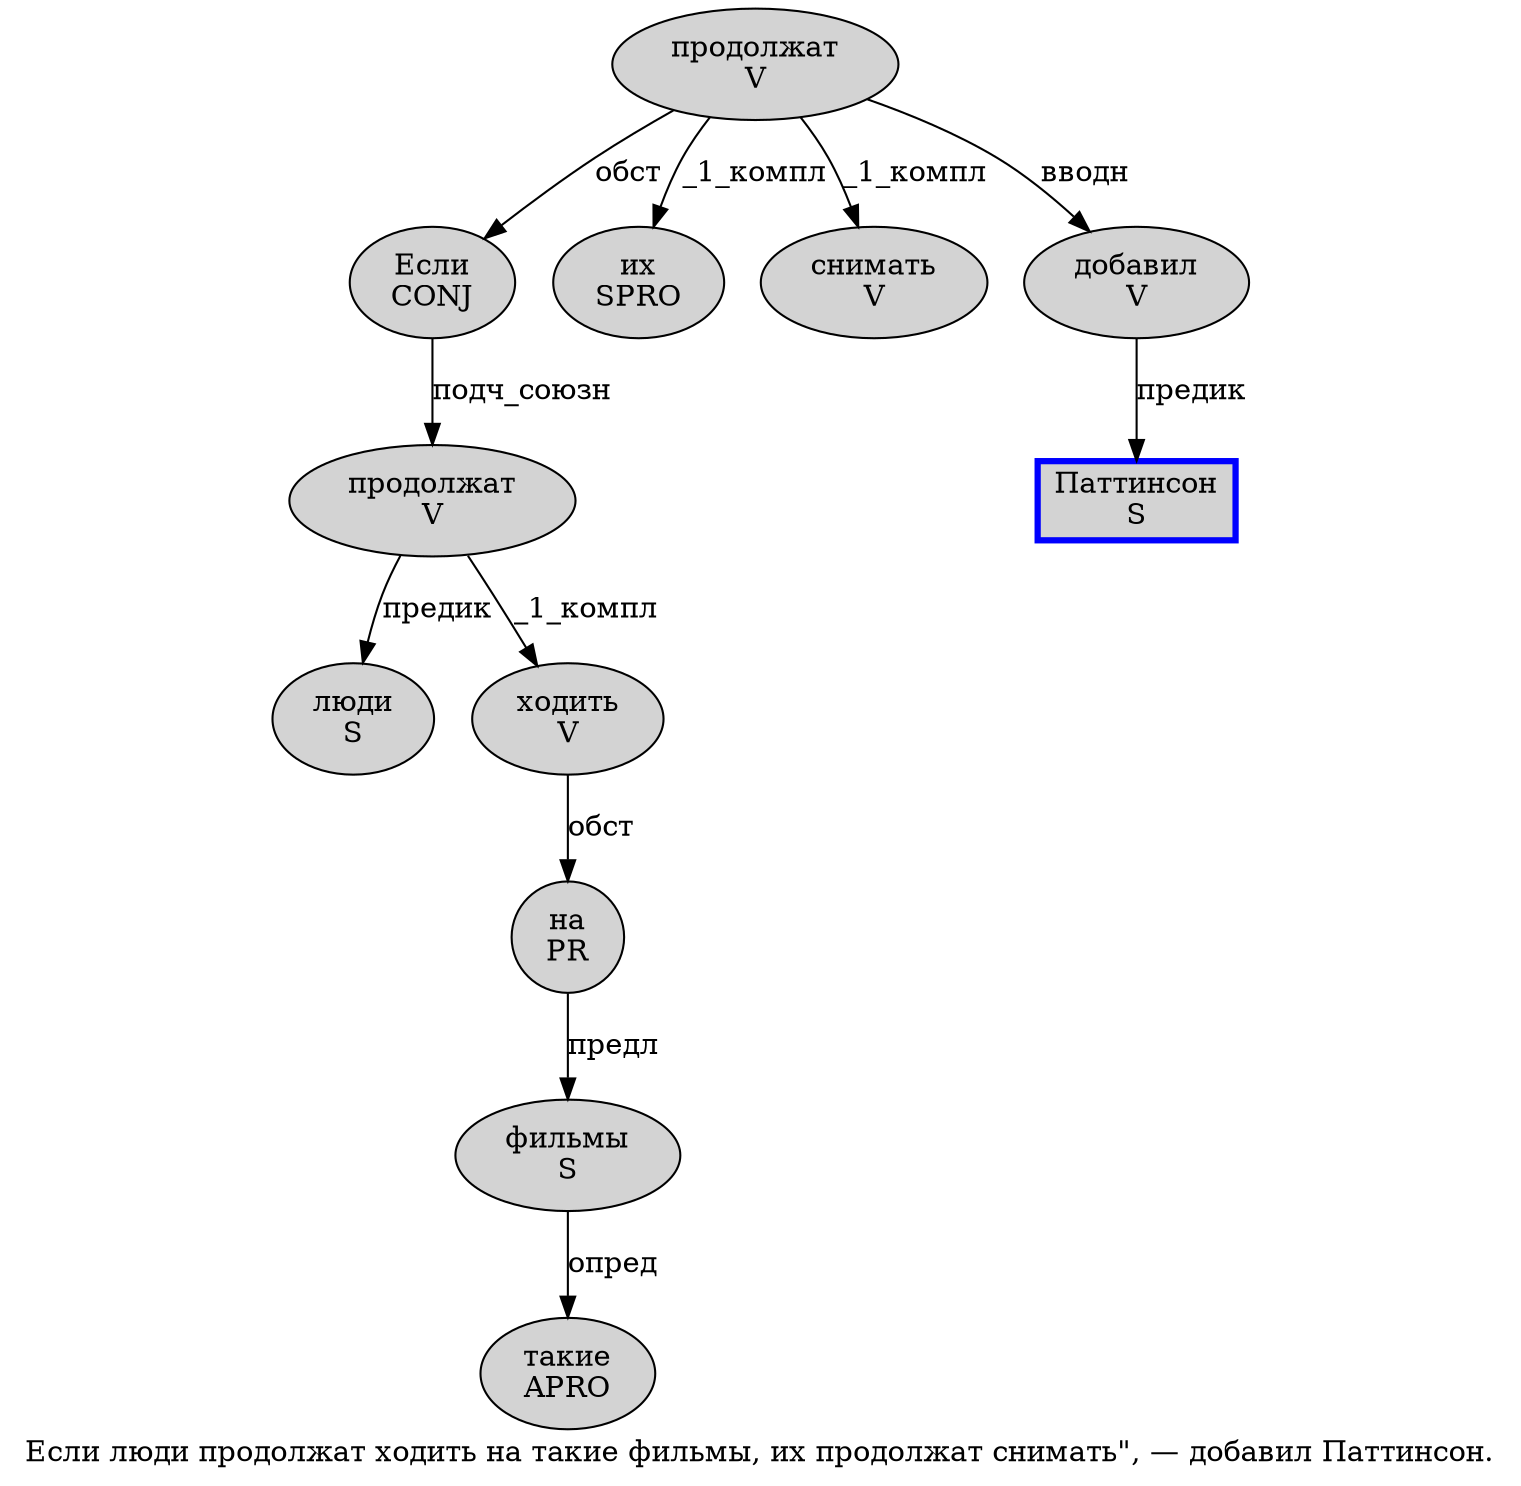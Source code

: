 digraph SENTENCE_691 {
	graph [label="Если люди продолжат ходить на такие фильмы, их продолжат снимать\", — добавил Паттинсон."]
	node [style=filled]
		0 [label="Если
CONJ" color="" fillcolor=lightgray penwidth=1 shape=ellipse]
		1 [label="люди
S" color="" fillcolor=lightgray penwidth=1 shape=ellipse]
		2 [label="продолжат
V" color="" fillcolor=lightgray penwidth=1 shape=ellipse]
		3 [label="ходить
V" color="" fillcolor=lightgray penwidth=1 shape=ellipse]
		4 [label="на
PR" color="" fillcolor=lightgray penwidth=1 shape=ellipse]
		5 [label="такие
APRO" color="" fillcolor=lightgray penwidth=1 shape=ellipse]
		6 [label="фильмы
S" color="" fillcolor=lightgray penwidth=1 shape=ellipse]
		8 [label="их
SPRO" color="" fillcolor=lightgray penwidth=1 shape=ellipse]
		9 [label="продолжат
V" color="" fillcolor=lightgray penwidth=1 shape=ellipse]
		10 [label="снимать
V" color="" fillcolor=lightgray penwidth=1 shape=ellipse]
		14 [label="добавил
V" color="" fillcolor=lightgray penwidth=1 shape=ellipse]
		15 [label="Паттинсон
S" color=blue fillcolor=lightgray penwidth=3 shape=box]
			0 -> 2 [label="подч_союзн"]
			3 -> 4 [label="обст"]
			2 -> 1 [label="предик"]
			2 -> 3 [label="_1_компл"]
			9 -> 0 [label="обст"]
			9 -> 8 [label="_1_компл"]
			9 -> 10 [label="_1_компл"]
			9 -> 14 [label="вводн"]
			6 -> 5 [label="опред"]
			14 -> 15 [label="предик"]
			4 -> 6 [label="предл"]
}